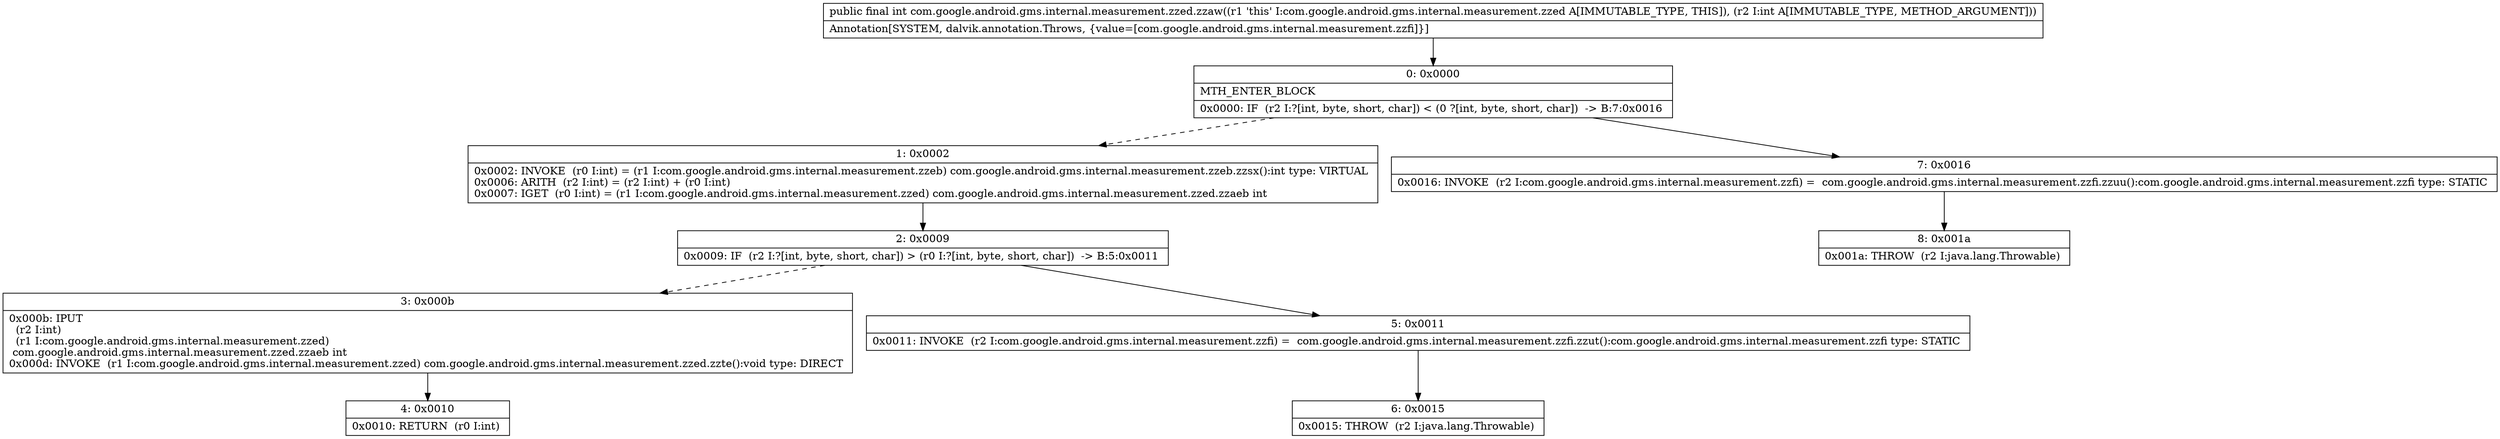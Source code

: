 digraph "CFG forcom.google.android.gms.internal.measurement.zzed.zzaw(I)I" {
Node_0 [shape=record,label="{0\:\ 0x0000|MTH_ENTER_BLOCK\l|0x0000: IF  (r2 I:?[int, byte, short, char]) \< (0 ?[int, byte, short, char])  \-\> B:7:0x0016 \l}"];
Node_1 [shape=record,label="{1\:\ 0x0002|0x0002: INVOKE  (r0 I:int) = (r1 I:com.google.android.gms.internal.measurement.zzeb) com.google.android.gms.internal.measurement.zzeb.zzsx():int type: VIRTUAL \l0x0006: ARITH  (r2 I:int) = (r2 I:int) + (r0 I:int) \l0x0007: IGET  (r0 I:int) = (r1 I:com.google.android.gms.internal.measurement.zzed) com.google.android.gms.internal.measurement.zzed.zzaeb int \l}"];
Node_2 [shape=record,label="{2\:\ 0x0009|0x0009: IF  (r2 I:?[int, byte, short, char]) \> (r0 I:?[int, byte, short, char])  \-\> B:5:0x0011 \l}"];
Node_3 [shape=record,label="{3\:\ 0x000b|0x000b: IPUT  \l  (r2 I:int)\l  (r1 I:com.google.android.gms.internal.measurement.zzed)\l com.google.android.gms.internal.measurement.zzed.zzaeb int \l0x000d: INVOKE  (r1 I:com.google.android.gms.internal.measurement.zzed) com.google.android.gms.internal.measurement.zzed.zzte():void type: DIRECT \l}"];
Node_4 [shape=record,label="{4\:\ 0x0010|0x0010: RETURN  (r0 I:int) \l}"];
Node_5 [shape=record,label="{5\:\ 0x0011|0x0011: INVOKE  (r2 I:com.google.android.gms.internal.measurement.zzfi) =  com.google.android.gms.internal.measurement.zzfi.zzut():com.google.android.gms.internal.measurement.zzfi type: STATIC \l}"];
Node_6 [shape=record,label="{6\:\ 0x0015|0x0015: THROW  (r2 I:java.lang.Throwable) \l}"];
Node_7 [shape=record,label="{7\:\ 0x0016|0x0016: INVOKE  (r2 I:com.google.android.gms.internal.measurement.zzfi) =  com.google.android.gms.internal.measurement.zzfi.zzuu():com.google.android.gms.internal.measurement.zzfi type: STATIC \l}"];
Node_8 [shape=record,label="{8\:\ 0x001a|0x001a: THROW  (r2 I:java.lang.Throwable) \l}"];
MethodNode[shape=record,label="{public final int com.google.android.gms.internal.measurement.zzed.zzaw((r1 'this' I:com.google.android.gms.internal.measurement.zzed A[IMMUTABLE_TYPE, THIS]), (r2 I:int A[IMMUTABLE_TYPE, METHOD_ARGUMENT]))  | Annotation[SYSTEM, dalvik.annotation.Throws, \{value=[com.google.android.gms.internal.measurement.zzfi]\}]\l}"];
MethodNode -> Node_0;
Node_0 -> Node_1[style=dashed];
Node_0 -> Node_7;
Node_1 -> Node_2;
Node_2 -> Node_3[style=dashed];
Node_2 -> Node_5;
Node_3 -> Node_4;
Node_5 -> Node_6;
Node_7 -> Node_8;
}

